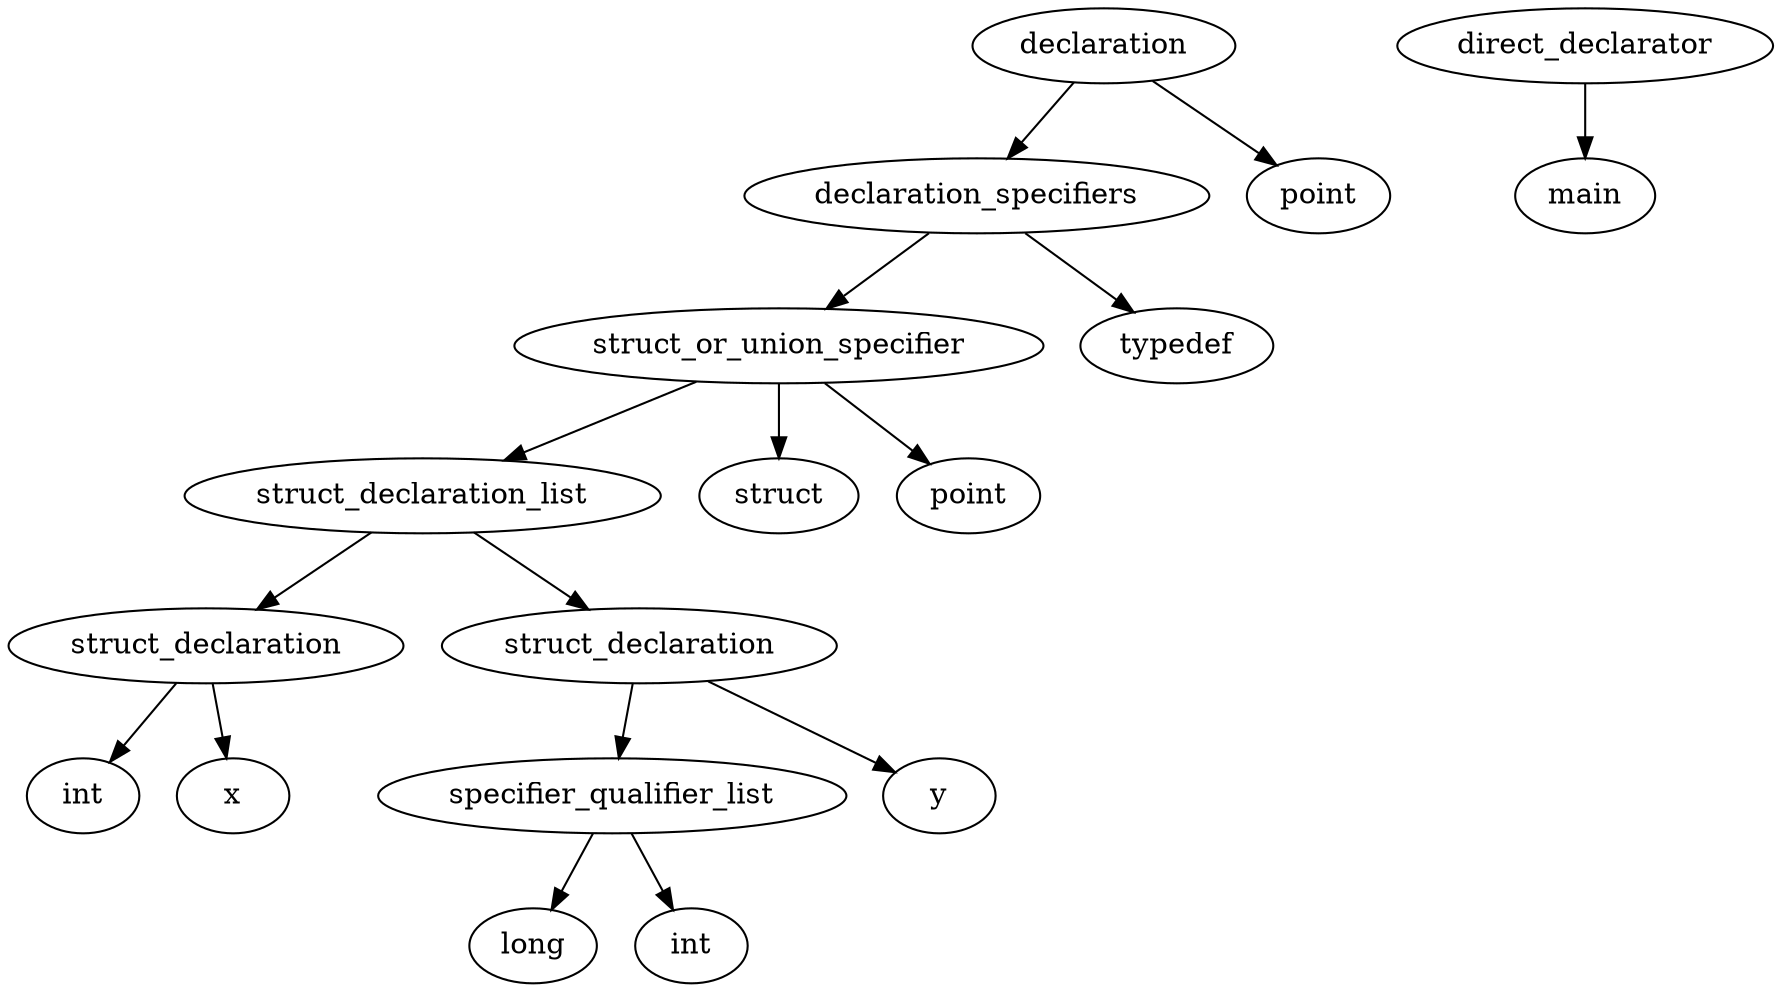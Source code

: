 digraph ethane {
1[label="struct_declaration"]
2[label="int"]
1 -> 2
3[label="x"]
1 -> 3
4[label="specifier_qualifier_list"]
5[label="long"]
4 -> 5
6[label="int"]
4 -> 6
7[label="struct_declaration"]
7 -> 4
8[label="y"]
7 -> 8
9[label="struct_declaration_list"]
9 -> 1
9 -> 7
10[label="struct_or_union_specifier"]
11[label="struct"]
10 -> 11
12[label="point"]
10 -> 12
10 -> 9
13[label="declaration_specifiers"]
14[label="typedef"]
13 -> 14
13 -> 10
15[label="declaration"]
15 -> 13
16[label="point"]
15 -> 16
17[label="direct_declarator"]
18[label="main"]
17 -> 18
}
